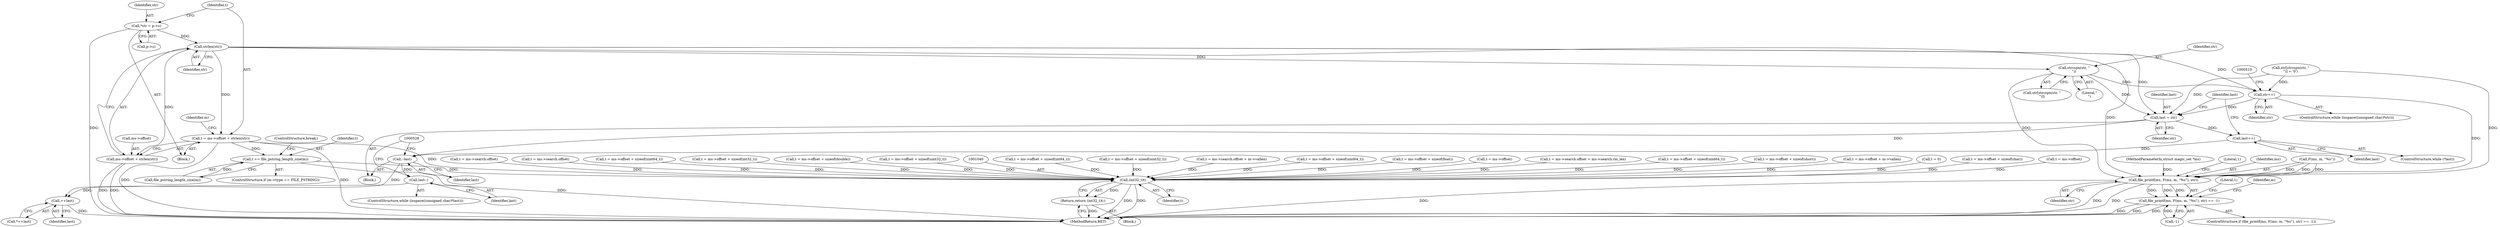 digraph "0_file_4a284c89d6ef11aca34da65da7d673050a5ea320_5@API" {
"1000481" [label="(Call,strlen(str))"];
"1000470" [label="(Call,*str = p->s)"];
"1000475" [label="(Call,t = ms->offset + strlen(str))"];
"1000558" [label="(Call,t += file_pstring_length_size(m))"];
"1001039" [label="(Call,(int32_t)t)"];
"1001038" [label="(Return,return (int32_t)t;)"];
"1000477" [label="(Call,ms->offset + strlen(str))"];
"1000495" [label="(Call,strcspn(str, \"\n\"))"];
"1000513" [label="(Call,str++)"];
"1000515" [label="(Call,last = str)"];
"1000521" [label="(Call,last++)"];
"1000523" [label="(Call,--last)"];
"1000531" [label="(Call,last--)"];
"1000535" [label="(Call,++last)"];
"1000540" [label="(Call,file_printf(ms, F(ms, m, \"%s\"), str))"];
"1000539" [label="(Call,file_printf(ms, F(ms, m, \"%s\"), str) == -1)"];
"1000478" [label="(Call,ms->offset)"];
"1000534" [label="(Call,*++last)"];
"1000513" [label="(Call,str++)"];
"1000562" [label="(ControlStructure,break;)"];
"1000522" [label="(Identifier,last)"];
"1000523" [label="(Call,--last)"];
"1000552" [label="(ControlStructure,if (m->type == FILE_PSTRING))"];
"1000414" [label="(Call,t = ms->offset + sizeof(int64_t))"];
"1000626" [label="(Call,t = ms->offset + sizeof(uint32_t))"];
"1000492" [label="(Call,str[strcspn(str, \"\n\")] = '\0')"];
"1000518" [label="(ControlStructure,while (*last))"];
"1000560" [label="(Call,file_pstring_length_size(m))"];
"1000986" [label="(Call,t = ms->search.offset + m->vallen)"];
"1000696" [label="(Call,t = ms->offset + sizeof(uint64_t))"];
"1000559" [label="(Identifier,t)"];
"1001039" [label="(Call,(int32_t)t)"];
"1000797" [label="(Call,t = ms->offset + sizeof(float))"];
"1000551" [label="(Literal,1)"];
"1000524" [label="(Identifier,last)"];
"1000515" [label="(Call,last = str)"];
"1000521" [label="(Call,last++)"];
"1001013" [label="(Call,t = ms->offset)"];
"1000546" [label="(Identifier,str)"];
"1000939" [label="(Call,t = ms->search.offset + ms->search.rm_len)"];
"1000661" [label="(Call,t = ms->offset + sizeof(uint64_t))"];
"1000542" [label="(Call,F(ms, m, \"%s\"))"];
"1000265" [label="(Call,t = ms->offset + sizeof(short))"];
"1000547" [label="(Call,-1)"];
"1000470" [label="(Call,*str = p->s)"];
"1000482" [label="(Identifier,str)"];
"1000540" [label="(Call,file_printf(ms, F(ms, m, \"%s\"), str))"];
"1000458" [label="(Call,t = ms->offset + m->vallen)"];
"1001042" [label="(MethodReturn,RET)"];
"1000109" [label="(Call,t = 0)"];
"1000477" [label="(Call,ms->offset + strlen(str))"];
"1001041" [label="(Identifier,t)"];
"1000493" [label="(Call,str[strcspn(str, \"\n\")])"];
"1000496" [label="(Identifier,str)"];
"1000514" [label="(Identifier,str)"];
"1000468" [label="(Block,)"];
"1000190" [label="(Call,t = ms->offset + sizeof(char))"];
"1000516" [label="(Identifier,last)"];
"1000525" [label="(ControlStructure,while (isspace((unsigned char)*last)))"];
"1000102" [label="(MethodParameterIn,struct magic_set *ms)"];
"1000532" [label="(Identifier,last)"];
"1000481" [label="(Call,strlen(str))"];
"1000536" [label="(Identifier,last)"];
"1000507" [label="(ControlStructure,while (isspace((unsigned char)*str)))"];
"1001022" [label="(Call,t = ms->offset)"];
"1000555" [label="(Identifier,m)"];
"1000558" [label="(Call,t += file_pstring_length_size(m))"];
"1000505" [label="(Block,)"];
"1000472" [label="(Call,p->s)"];
"1000931" [label="(Call,t = ms->search.offset)"];
"1000539" [label="(Call,file_printf(ms, F(ms, m, \"%s\"), str) == -1)"];
"1000520" [label="(Identifier,last)"];
"1000978" [label="(Call,t = ms->search.offset)"];
"1000548" [label="(Literal,1)"];
"1000104" [label="(Block,)"];
"1000475" [label="(Call,t = ms->offset + strlen(str))"];
"1000731" [label="(Call,t = ms->offset + sizeof(uint64_t))"];
"1000538" [label="(ControlStructure,if (file_printf(ms, F(ms, m, \"%s\"), str) == -1))"];
"1000471" [label="(Identifier,str)"];
"1000476" [label="(Identifier,t)"];
"1000535" [label="(Call,++last)"];
"1000341" [label="(Call,t = ms->offset + sizeof(int32_t))"];
"1000488" [label="(Identifier,m)"];
"1001038" [label="(Return,return (int32_t)t;)"];
"1000517" [label="(Identifier,str)"];
"1000531" [label="(Call,last--)"];
"1000497" [label="(Literal,\"\n\")"];
"1000863" [label="(Call,t = ms->offset + sizeof(double))"];
"1000541" [label="(Identifier,ms)"];
"1000495" [label="(Call,strcspn(str, \"\n\"))"];
"1000590" [label="(Call,t = ms->offset + sizeof(uint32_t))"];
"1000481" -> "1000477"  [label="AST: "];
"1000481" -> "1000482"  [label="CFG: "];
"1000482" -> "1000481"  [label="AST: "];
"1000477" -> "1000481"  [label="CFG: "];
"1000481" -> "1000475"  [label="DDG: "];
"1000481" -> "1000477"  [label="DDG: "];
"1000470" -> "1000481"  [label="DDG: "];
"1000481" -> "1000495"  [label="DDG: "];
"1000481" -> "1000513"  [label="DDG: "];
"1000481" -> "1000515"  [label="DDG: "];
"1000481" -> "1000540"  [label="DDG: "];
"1000470" -> "1000468"  [label="AST: "];
"1000470" -> "1000472"  [label="CFG: "];
"1000471" -> "1000470"  [label="AST: "];
"1000472" -> "1000470"  [label="AST: "];
"1000476" -> "1000470"  [label="CFG: "];
"1000470" -> "1001042"  [label="DDG: "];
"1000475" -> "1000468"  [label="AST: "];
"1000475" -> "1000477"  [label="CFG: "];
"1000476" -> "1000475"  [label="AST: "];
"1000477" -> "1000475"  [label="AST: "];
"1000488" -> "1000475"  [label="CFG: "];
"1000475" -> "1001042"  [label="DDG: "];
"1000475" -> "1001042"  [label="DDG: "];
"1000475" -> "1000558"  [label="DDG: "];
"1000475" -> "1001039"  [label="DDG: "];
"1000558" -> "1000552"  [label="AST: "];
"1000558" -> "1000560"  [label="CFG: "];
"1000559" -> "1000558"  [label="AST: "];
"1000560" -> "1000558"  [label="AST: "];
"1000562" -> "1000558"  [label="CFG: "];
"1000558" -> "1001042"  [label="DDG: "];
"1000560" -> "1000558"  [label="DDG: "];
"1000558" -> "1001039"  [label="DDG: "];
"1001039" -> "1001038"  [label="AST: "];
"1001039" -> "1001041"  [label="CFG: "];
"1001040" -> "1001039"  [label="AST: "];
"1001041" -> "1001039"  [label="AST: "];
"1001038" -> "1001039"  [label="CFG: "];
"1001039" -> "1001042"  [label="DDG: "];
"1001039" -> "1001042"  [label="DDG: "];
"1001039" -> "1001038"  [label="DDG: "];
"1000978" -> "1001039"  [label="DDG: "];
"1000661" -> "1001039"  [label="DDG: "];
"1000626" -> "1001039"  [label="DDG: "];
"1000590" -> "1001039"  [label="DDG: "];
"1000341" -> "1001039"  [label="DDG: "];
"1000414" -> "1001039"  [label="DDG: "];
"1001013" -> "1001039"  [label="DDG: "];
"1000931" -> "1001039"  [label="DDG: "];
"1001022" -> "1001039"  [label="DDG: "];
"1000731" -> "1001039"  [label="DDG: "];
"1000696" -> "1001039"  [label="DDG: "];
"1000458" -> "1001039"  [label="DDG: "];
"1000863" -> "1001039"  [label="DDG: "];
"1000190" -> "1001039"  [label="DDG: "];
"1000939" -> "1001039"  [label="DDG: "];
"1000986" -> "1001039"  [label="DDG: "];
"1000265" -> "1001039"  [label="DDG: "];
"1000797" -> "1001039"  [label="DDG: "];
"1000109" -> "1001039"  [label="DDG: "];
"1001038" -> "1000104"  [label="AST: "];
"1001042" -> "1001038"  [label="CFG: "];
"1001038" -> "1001042"  [label="DDG: "];
"1000478" -> "1000477"  [label="AST: "];
"1000477" -> "1001042"  [label="DDG: "];
"1000477" -> "1001042"  [label="DDG: "];
"1000495" -> "1000493"  [label="AST: "];
"1000495" -> "1000497"  [label="CFG: "];
"1000496" -> "1000495"  [label="AST: "];
"1000497" -> "1000495"  [label="AST: "];
"1000493" -> "1000495"  [label="CFG: "];
"1000495" -> "1000513"  [label="DDG: "];
"1000495" -> "1000515"  [label="DDG: "];
"1000495" -> "1000540"  [label="DDG: "];
"1000513" -> "1000507"  [label="AST: "];
"1000513" -> "1000514"  [label="CFG: "];
"1000514" -> "1000513"  [label="AST: "];
"1000510" -> "1000513"  [label="CFG: "];
"1000492" -> "1000513"  [label="DDG: "];
"1000513" -> "1000515"  [label="DDG: "];
"1000513" -> "1000540"  [label="DDG: "];
"1000515" -> "1000505"  [label="AST: "];
"1000515" -> "1000517"  [label="CFG: "];
"1000516" -> "1000515"  [label="AST: "];
"1000517" -> "1000515"  [label="AST: "];
"1000520" -> "1000515"  [label="CFG: "];
"1000492" -> "1000515"  [label="DDG: "];
"1000515" -> "1000521"  [label="DDG: "];
"1000515" -> "1000523"  [label="DDG: "];
"1000521" -> "1000518"  [label="AST: "];
"1000521" -> "1000522"  [label="CFG: "];
"1000522" -> "1000521"  [label="AST: "];
"1000520" -> "1000521"  [label="CFG: "];
"1000521" -> "1000523"  [label="DDG: "];
"1000523" -> "1000505"  [label="AST: "];
"1000523" -> "1000524"  [label="CFG: "];
"1000524" -> "1000523"  [label="AST: "];
"1000528" -> "1000523"  [label="CFG: "];
"1000523" -> "1000531"  [label="DDG: "];
"1000523" -> "1000535"  [label="DDG: "];
"1000531" -> "1000525"  [label="AST: "];
"1000531" -> "1000532"  [label="CFG: "];
"1000532" -> "1000531"  [label="AST: "];
"1000528" -> "1000531"  [label="CFG: "];
"1000531" -> "1000535"  [label="DDG: "];
"1000535" -> "1000534"  [label="AST: "];
"1000535" -> "1000536"  [label="CFG: "];
"1000536" -> "1000535"  [label="AST: "];
"1000534" -> "1000535"  [label="CFG: "];
"1000535" -> "1001042"  [label="DDG: "];
"1000540" -> "1000539"  [label="AST: "];
"1000540" -> "1000546"  [label="CFG: "];
"1000541" -> "1000540"  [label="AST: "];
"1000542" -> "1000540"  [label="AST: "];
"1000546" -> "1000540"  [label="AST: "];
"1000548" -> "1000540"  [label="CFG: "];
"1000540" -> "1001042"  [label="DDG: "];
"1000540" -> "1001042"  [label="DDG: "];
"1000540" -> "1001042"  [label="DDG: "];
"1000540" -> "1000539"  [label="DDG: "];
"1000540" -> "1000539"  [label="DDG: "];
"1000540" -> "1000539"  [label="DDG: "];
"1000542" -> "1000540"  [label="DDG: "];
"1000542" -> "1000540"  [label="DDG: "];
"1000542" -> "1000540"  [label="DDG: "];
"1000102" -> "1000540"  [label="DDG: "];
"1000492" -> "1000540"  [label="DDG: "];
"1000539" -> "1000538"  [label="AST: "];
"1000539" -> "1000547"  [label="CFG: "];
"1000547" -> "1000539"  [label="AST: "];
"1000551" -> "1000539"  [label="CFG: "];
"1000555" -> "1000539"  [label="CFG: "];
"1000539" -> "1001042"  [label="DDG: "];
"1000539" -> "1001042"  [label="DDG: "];
"1000539" -> "1001042"  [label="DDG: "];
"1000547" -> "1000539"  [label="DDG: "];
}
